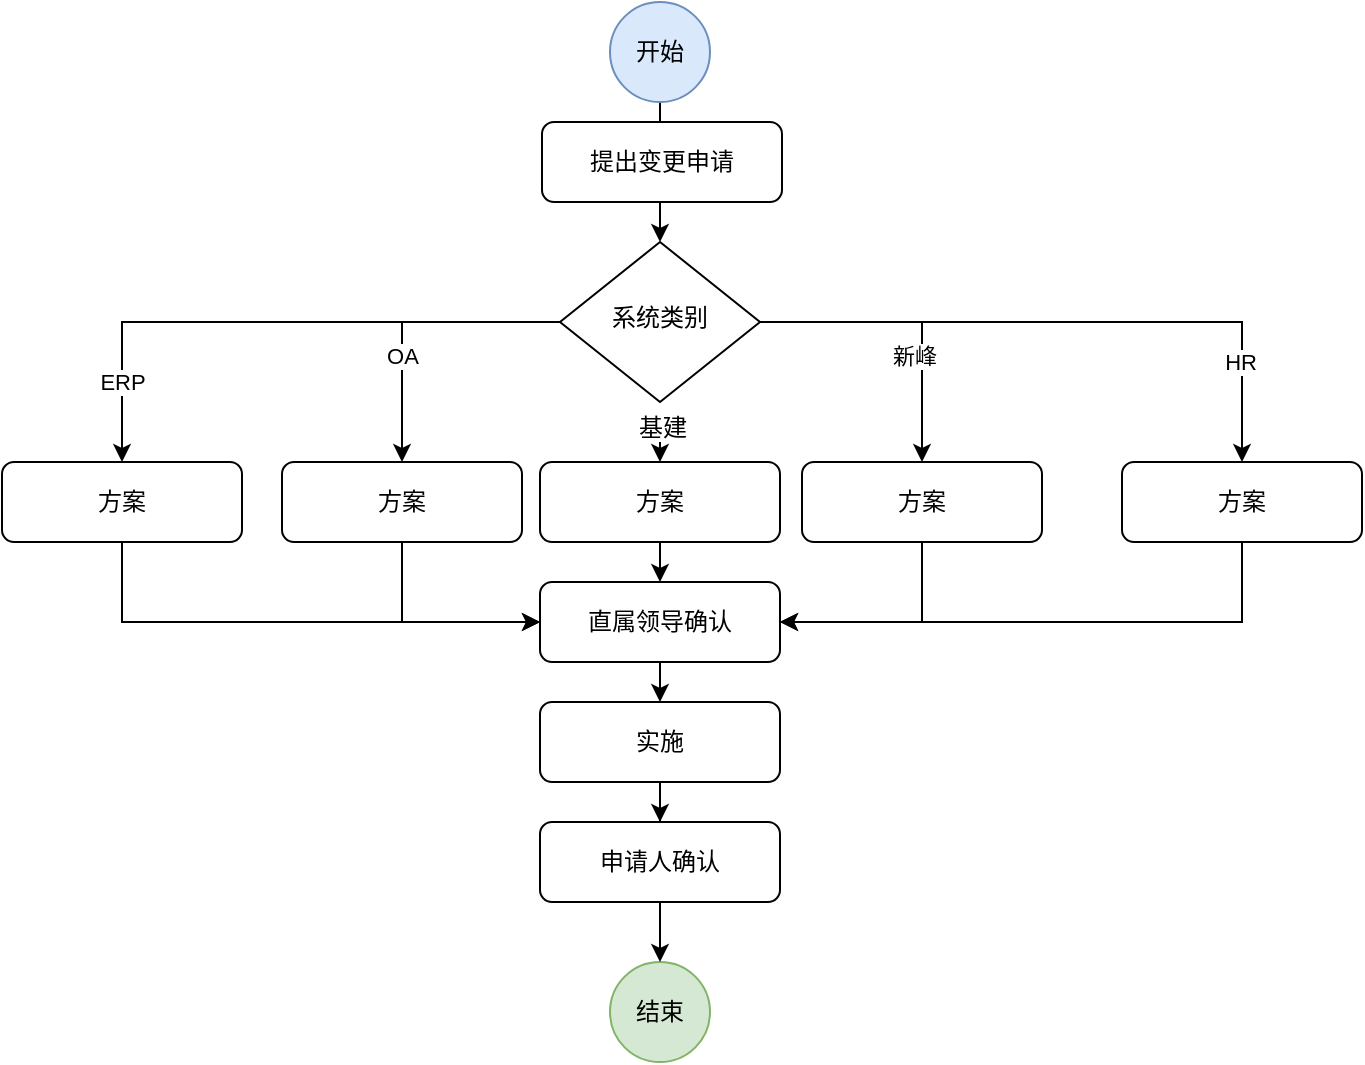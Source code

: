 <mxfile version="21.2.9" type="github">
  <diagram id="C5RBs43oDa-KdzZeNtuy" name="Page-1">
    <mxGraphModel dx="869" dy="553" grid="1" gridSize="10" guides="1" tooltips="1" connect="1" arrows="1" fold="1" page="1" pageScale="1" pageWidth="827" pageHeight="1169" math="0" shadow="0">
      <root>
        <mxCell id="WIyWlLk6GJQsqaUBKTNV-0" />
        <mxCell id="WIyWlLk6GJQsqaUBKTNV-1" parent="WIyWlLk6GJQsqaUBKTNV-0" />
        <mxCell id="n2nxHzEbUFdmFaFhW0tO-0" style="edgeStyle=orthogonalEdgeStyle;rounded=0;orthogonalLoop=1;jettySize=auto;html=1;exitX=0;exitY=0.5;exitDx=0;exitDy=0;entryX=0.5;entryY=0;entryDx=0;entryDy=0;" parent="WIyWlLk6GJQsqaUBKTNV-1" source="n2nxHzEbUFdmFaFhW0tO-8" target="n2nxHzEbUFdmFaFhW0tO-18" edge="1">
          <mxGeometry relative="1" as="geometry" />
        </mxCell>
        <mxCell id="n2nxHzEbUFdmFaFhW0tO-1" value="OA" style="edgeLabel;html=1;align=center;verticalAlign=middle;resizable=0;points=[];" parent="n2nxHzEbUFdmFaFhW0tO-0" vertex="1" connectable="0">
          <mxGeometry x="0.28" y="1" relative="1" as="geometry">
            <mxPoint x="-1" as="offset" />
          </mxGeometry>
        </mxCell>
        <mxCell id="n2nxHzEbUFdmFaFhW0tO-2" style="edgeStyle=orthogonalEdgeStyle;rounded=0;orthogonalLoop=1;jettySize=auto;html=1;exitX=1;exitY=0.5;exitDx=0;exitDy=0;entryX=0.5;entryY=0;entryDx=0;entryDy=0;" parent="WIyWlLk6GJQsqaUBKTNV-1" source="n2nxHzEbUFdmFaFhW0tO-8" target="n2nxHzEbUFdmFaFhW0tO-20" edge="1">
          <mxGeometry relative="1" as="geometry" />
        </mxCell>
        <mxCell id="n2nxHzEbUFdmFaFhW0tO-3" value="新峰" style="edgeLabel;html=1;align=center;verticalAlign=middle;resizable=0;points=[];" parent="n2nxHzEbUFdmFaFhW0tO-2" vertex="1" connectable="0">
          <mxGeometry x="0.294" y="-4" relative="1" as="geometry">
            <mxPoint as="offset" />
          </mxGeometry>
        </mxCell>
        <mxCell id="n2nxHzEbUFdmFaFhW0tO-4" style="edgeStyle=orthogonalEdgeStyle;rounded=0;orthogonalLoop=1;jettySize=auto;html=1;exitX=1;exitY=0.5;exitDx=0;exitDy=0;entryX=0.5;entryY=0;entryDx=0;entryDy=0;" parent="WIyWlLk6GJQsqaUBKTNV-1" source="n2nxHzEbUFdmFaFhW0tO-8" target="n2nxHzEbUFdmFaFhW0tO-22" edge="1">
          <mxGeometry relative="1" as="geometry" />
        </mxCell>
        <mxCell id="n2nxHzEbUFdmFaFhW0tO-5" value="HR" style="edgeLabel;html=1;align=center;verticalAlign=middle;resizable=0;points=[];" parent="n2nxHzEbUFdmFaFhW0tO-4" vertex="1" connectable="0">
          <mxGeometry x="0.674" y="-1" relative="1" as="geometry">
            <mxPoint as="offset" />
          </mxGeometry>
        </mxCell>
        <mxCell id="n2nxHzEbUFdmFaFhW0tO-6" style="edgeStyle=orthogonalEdgeStyle;rounded=0;orthogonalLoop=1;jettySize=auto;html=1;exitX=0;exitY=0.5;exitDx=0;exitDy=0;entryX=0.5;entryY=0;entryDx=0;entryDy=0;" parent="WIyWlLk6GJQsqaUBKTNV-1" source="n2nxHzEbUFdmFaFhW0tO-8" target="n2nxHzEbUFdmFaFhW0tO-15" edge="1">
          <mxGeometry relative="1" as="geometry" />
        </mxCell>
        <mxCell id="n2nxHzEbUFdmFaFhW0tO-7" value="ERP" style="edgeLabel;html=1;align=center;verticalAlign=middle;resizable=0;points=[];" parent="n2nxHzEbUFdmFaFhW0tO-6" vertex="1" connectable="0">
          <mxGeometry x="0.645" y="-3" relative="1" as="geometry">
            <mxPoint x="3" y="11" as="offset" />
          </mxGeometry>
        </mxCell>
        <mxCell id="rHmILMbRarcdbCMHkEGJ-1" style="edgeStyle=orthogonalEdgeStyle;rounded=0;orthogonalLoop=1;jettySize=auto;html=1;exitX=0.5;exitY=1;exitDx=0;exitDy=0;entryX=0.5;entryY=0;entryDx=0;entryDy=0;" edge="1" parent="WIyWlLk6GJQsqaUBKTNV-1" target="rHmILMbRarcdbCMHkEGJ-0">
          <mxGeometry relative="1" as="geometry">
            <mxPoint x="399" y="260" as="sourcePoint" />
          </mxGeometry>
        </mxCell>
        <mxCell id="n2nxHzEbUFdmFaFhW0tO-8" value="系统类别" style="rhombus;whiteSpace=wrap;html=1;shadow=0;fontFamily=Helvetica;fontSize=12;align=center;strokeWidth=1;spacing=6;spacingTop=-4;" parent="WIyWlLk6GJQsqaUBKTNV-1" vertex="1">
          <mxGeometry x="349" y="160" width="100" height="80" as="geometry" />
        </mxCell>
        <mxCell id="n2nxHzEbUFdmFaFhW0tO-9" style="edgeStyle=orthogonalEdgeStyle;rounded=0;orthogonalLoop=1;jettySize=auto;html=1;exitX=0.5;exitY=1;exitDx=0;exitDy=0;" parent="WIyWlLk6GJQsqaUBKTNV-1" source="n2nxHzEbUFdmFaFhW0tO-10" target="n2nxHzEbUFdmFaFhW0tO-8" edge="1">
          <mxGeometry relative="1" as="geometry" />
        </mxCell>
        <mxCell id="n2nxHzEbUFdmFaFhW0tO-10" value="开始" style="ellipse;whiteSpace=wrap;html=1;aspect=fixed;fillColor=#dae8fc;strokeColor=#6c8ebf;" parent="WIyWlLk6GJQsqaUBKTNV-1" vertex="1">
          <mxGeometry x="374" y="40" width="50" height="50" as="geometry" />
        </mxCell>
        <mxCell id="n2nxHzEbUFdmFaFhW0tO-11" value="结束" style="ellipse;whiteSpace=wrap;html=1;aspect=fixed;fillColor=#d5e8d4;strokeColor=#82b366;" parent="WIyWlLk6GJQsqaUBKTNV-1" vertex="1">
          <mxGeometry x="374" y="520" width="50" height="50" as="geometry" />
        </mxCell>
        <mxCell id="n2nxHzEbUFdmFaFhW0tO-12" style="edgeStyle=orthogonalEdgeStyle;rounded=0;orthogonalLoop=1;jettySize=auto;html=1;exitX=0.5;exitY=1;exitDx=0;exitDy=0;entryX=0.5;entryY=0;entryDx=0;entryDy=0;" parent="WIyWlLk6GJQsqaUBKTNV-1" source="n2nxHzEbUFdmFaFhW0tO-13" target="n2nxHzEbUFdmFaFhW0tO-24" edge="1">
          <mxGeometry relative="1" as="geometry" />
        </mxCell>
        <mxCell id="n2nxHzEbUFdmFaFhW0tO-13" value="直属领导确认" style="rounded=1;whiteSpace=wrap;html=1;fontSize=12;glass=0;strokeWidth=1;shadow=0;" parent="WIyWlLk6GJQsqaUBKTNV-1" vertex="1">
          <mxGeometry x="339" y="330" width="120" height="40" as="geometry" />
        </mxCell>
        <mxCell id="n2nxHzEbUFdmFaFhW0tO-14" style="edgeStyle=orthogonalEdgeStyle;rounded=0;orthogonalLoop=1;jettySize=auto;html=1;exitX=0.5;exitY=1;exitDx=0;exitDy=0;entryX=0;entryY=0.5;entryDx=0;entryDy=0;" parent="WIyWlLk6GJQsqaUBKTNV-1" source="n2nxHzEbUFdmFaFhW0tO-15" target="n2nxHzEbUFdmFaFhW0tO-13" edge="1">
          <mxGeometry relative="1" as="geometry" />
        </mxCell>
        <mxCell id="n2nxHzEbUFdmFaFhW0tO-15" value="方案" style="rounded=1;whiteSpace=wrap;html=1;fontSize=12;glass=0;strokeWidth=1;shadow=0;" parent="WIyWlLk6GJQsqaUBKTNV-1" vertex="1">
          <mxGeometry x="70" y="270" width="120" height="40" as="geometry" />
        </mxCell>
        <mxCell id="n2nxHzEbUFdmFaFhW0tO-16" value="&lt;mxGraphModel&gt;&lt;root&gt;&lt;mxCell id=“0”/&gt;&lt;mxCell id=“1” parent=“0”/&gt;&lt;mxCell id=“2” value=“直线领导” style=“rounded=1;whiteSpace=wrap;html=1;fontSize=12;glass=0;strokeWidth=1;shadow=0;” vertex=“1” parent=“1”&gt;&lt;mxGeometry x=“160” y=“80” width=“120” height=“40” as=“geometry”/&gt;&lt;/mxCell&gt;&lt;/root&gt;&lt;/mxGraphModel&gt;" style="text;whiteSpace=wrap;html=1;" parent="WIyWlLk6GJQsqaUBKTNV-1" vertex="1">
          <mxGeometry x="585" y="280" width="60" height="50" as="geometry" />
        </mxCell>
        <mxCell id="n2nxHzEbUFdmFaFhW0tO-17" style="edgeStyle=orthogonalEdgeStyle;rounded=0;orthogonalLoop=1;jettySize=auto;html=1;exitX=0.5;exitY=1;exitDx=0;exitDy=0;entryX=0;entryY=0.5;entryDx=0;entryDy=0;" parent="WIyWlLk6GJQsqaUBKTNV-1" source="n2nxHzEbUFdmFaFhW0tO-18" target="n2nxHzEbUFdmFaFhW0tO-13" edge="1">
          <mxGeometry relative="1" as="geometry" />
        </mxCell>
        <mxCell id="n2nxHzEbUFdmFaFhW0tO-18" value="方案" style="rounded=1;whiteSpace=wrap;html=1;fontSize=12;glass=0;strokeWidth=1;shadow=0;" parent="WIyWlLk6GJQsqaUBKTNV-1" vertex="1">
          <mxGeometry x="210" y="270" width="120" height="40" as="geometry" />
        </mxCell>
        <mxCell id="n2nxHzEbUFdmFaFhW0tO-19" style="edgeStyle=orthogonalEdgeStyle;rounded=0;orthogonalLoop=1;jettySize=auto;html=1;exitX=0.5;exitY=1;exitDx=0;exitDy=0;entryX=1;entryY=0.5;entryDx=0;entryDy=0;" parent="WIyWlLk6GJQsqaUBKTNV-1" source="n2nxHzEbUFdmFaFhW0tO-20" target="n2nxHzEbUFdmFaFhW0tO-13" edge="1">
          <mxGeometry relative="1" as="geometry" />
        </mxCell>
        <mxCell id="n2nxHzEbUFdmFaFhW0tO-20" value="方案" style="rounded=1;whiteSpace=wrap;html=1;fontSize=12;glass=0;strokeWidth=1;shadow=0;" parent="WIyWlLk6GJQsqaUBKTNV-1" vertex="1">
          <mxGeometry x="470" y="270" width="120" height="40" as="geometry" />
        </mxCell>
        <mxCell id="n2nxHzEbUFdmFaFhW0tO-21" style="edgeStyle=orthogonalEdgeStyle;rounded=0;orthogonalLoop=1;jettySize=auto;html=1;exitX=0.5;exitY=1;exitDx=0;exitDy=0;entryX=1;entryY=0.5;entryDx=0;entryDy=0;" parent="WIyWlLk6GJQsqaUBKTNV-1" source="n2nxHzEbUFdmFaFhW0tO-22" target="n2nxHzEbUFdmFaFhW0tO-13" edge="1">
          <mxGeometry relative="1" as="geometry" />
        </mxCell>
        <mxCell id="n2nxHzEbUFdmFaFhW0tO-22" value="方案" style="rounded=1;whiteSpace=wrap;html=1;fontSize=12;glass=0;strokeWidth=1;shadow=0;" parent="WIyWlLk6GJQsqaUBKTNV-1" vertex="1">
          <mxGeometry x="630" y="270" width="120" height="40" as="geometry" />
        </mxCell>
        <mxCell id="n2nxHzEbUFdmFaFhW0tO-23" style="edgeStyle=orthogonalEdgeStyle;rounded=0;orthogonalLoop=1;jettySize=auto;html=1;exitX=0.5;exitY=1;exitDx=0;exitDy=0;" parent="WIyWlLk6GJQsqaUBKTNV-1" source="n2nxHzEbUFdmFaFhW0tO-24" target="n2nxHzEbUFdmFaFhW0tO-26" edge="1">
          <mxGeometry relative="1" as="geometry" />
        </mxCell>
        <mxCell id="n2nxHzEbUFdmFaFhW0tO-24" value="实施" style="rounded=1;whiteSpace=wrap;html=1;fontSize=12;glass=0;strokeWidth=1;shadow=0;" parent="WIyWlLk6GJQsqaUBKTNV-1" vertex="1">
          <mxGeometry x="339" y="390" width="120" height="40" as="geometry" />
        </mxCell>
        <mxCell id="n2nxHzEbUFdmFaFhW0tO-25" style="edgeStyle=orthogonalEdgeStyle;rounded=0;orthogonalLoop=1;jettySize=auto;html=1;exitX=0.5;exitY=1;exitDx=0;exitDy=0;entryX=0.5;entryY=0;entryDx=0;entryDy=0;" parent="WIyWlLk6GJQsqaUBKTNV-1" source="n2nxHzEbUFdmFaFhW0tO-26" target="n2nxHzEbUFdmFaFhW0tO-11" edge="1">
          <mxGeometry relative="1" as="geometry" />
        </mxCell>
        <mxCell id="n2nxHzEbUFdmFaFhW0tO-26" value="申请人确认" style="rounded=1;whiteSpace=wrap;html=1;fontSize=12;glass=0;strokeWidth=1;shadow=0;" parent="WIyWlLk6GJQsqaUBKTNV-1" vertex="1">
          <mxGeometry x="339" y="450" width="120" height="40" as="geometry" />
        </mxCell>
        <mxCell id="rHmILMbRarcdbCMHkEGJ-2" style="edgeStyle=orthogonalEdgeStyle;rounded=0;orthogonalLoop=1;jettySize=auto;html=1;exitX=0.5;exitY=1;exitDx=0;exitDy=0;entryX=0.5;entryY=0;entryDx=0;entryDy=0;" edge="1" parent="WIyWlLk6GJQsqaUBKTNV-1" source="rHmILMbRarcdbCMHkEGJ-0" target="n2nxHzEbUFdmFaFhW0tO-13">
          <mxGeometry relative="1" as="geometry" />
        </mxCell>
        <mxCell id="rHmILMbRarcdbCMHkEGJ-0" value="方案" style="rounded=1;whiteSpace=wrap;html=1;fontSize=12;glass=0;strokeWidth=1;shadow=0;" vertex="1" parent="WIyWlLk6GJQsqaUBKTNV-1">
          <mxGeometry x="339" y="270" width="120" height="40" as="geometry" />
        </mxCell>
        <mxCell id="rHmILMbRarcdbCMHkEGJ-3" value="基建" style="text;html=1;align=center;verticalAlign=middle;resizable=0;points=[];autosize=1;strokeColor=none;fillColor=none;" vertex="1" parent="WIyWlLk6GJQsqaUBKTNV-1">
          <mxGeometry x="375" y="238" width="50" height="30" as="geometry" />
        </mxCell>
        <mxCell id="rHmILMbRarcdbCMHkEGJ-4" value="提出变更申请" style="rounded=1;whiteSpace=wrap;html=1;fontSize=12;glass=0;strokeWidth=1;shadow=0;" vertex="1" parent="WIyWlLk6GJQsqaUBKTNV-1">
          <mxGeometry x="340" y="100" width="120" height="40" as="geometry" />
        </mxCell>
      </root>
    </mxGraphModel>
  </diagram>
</mxfile>
